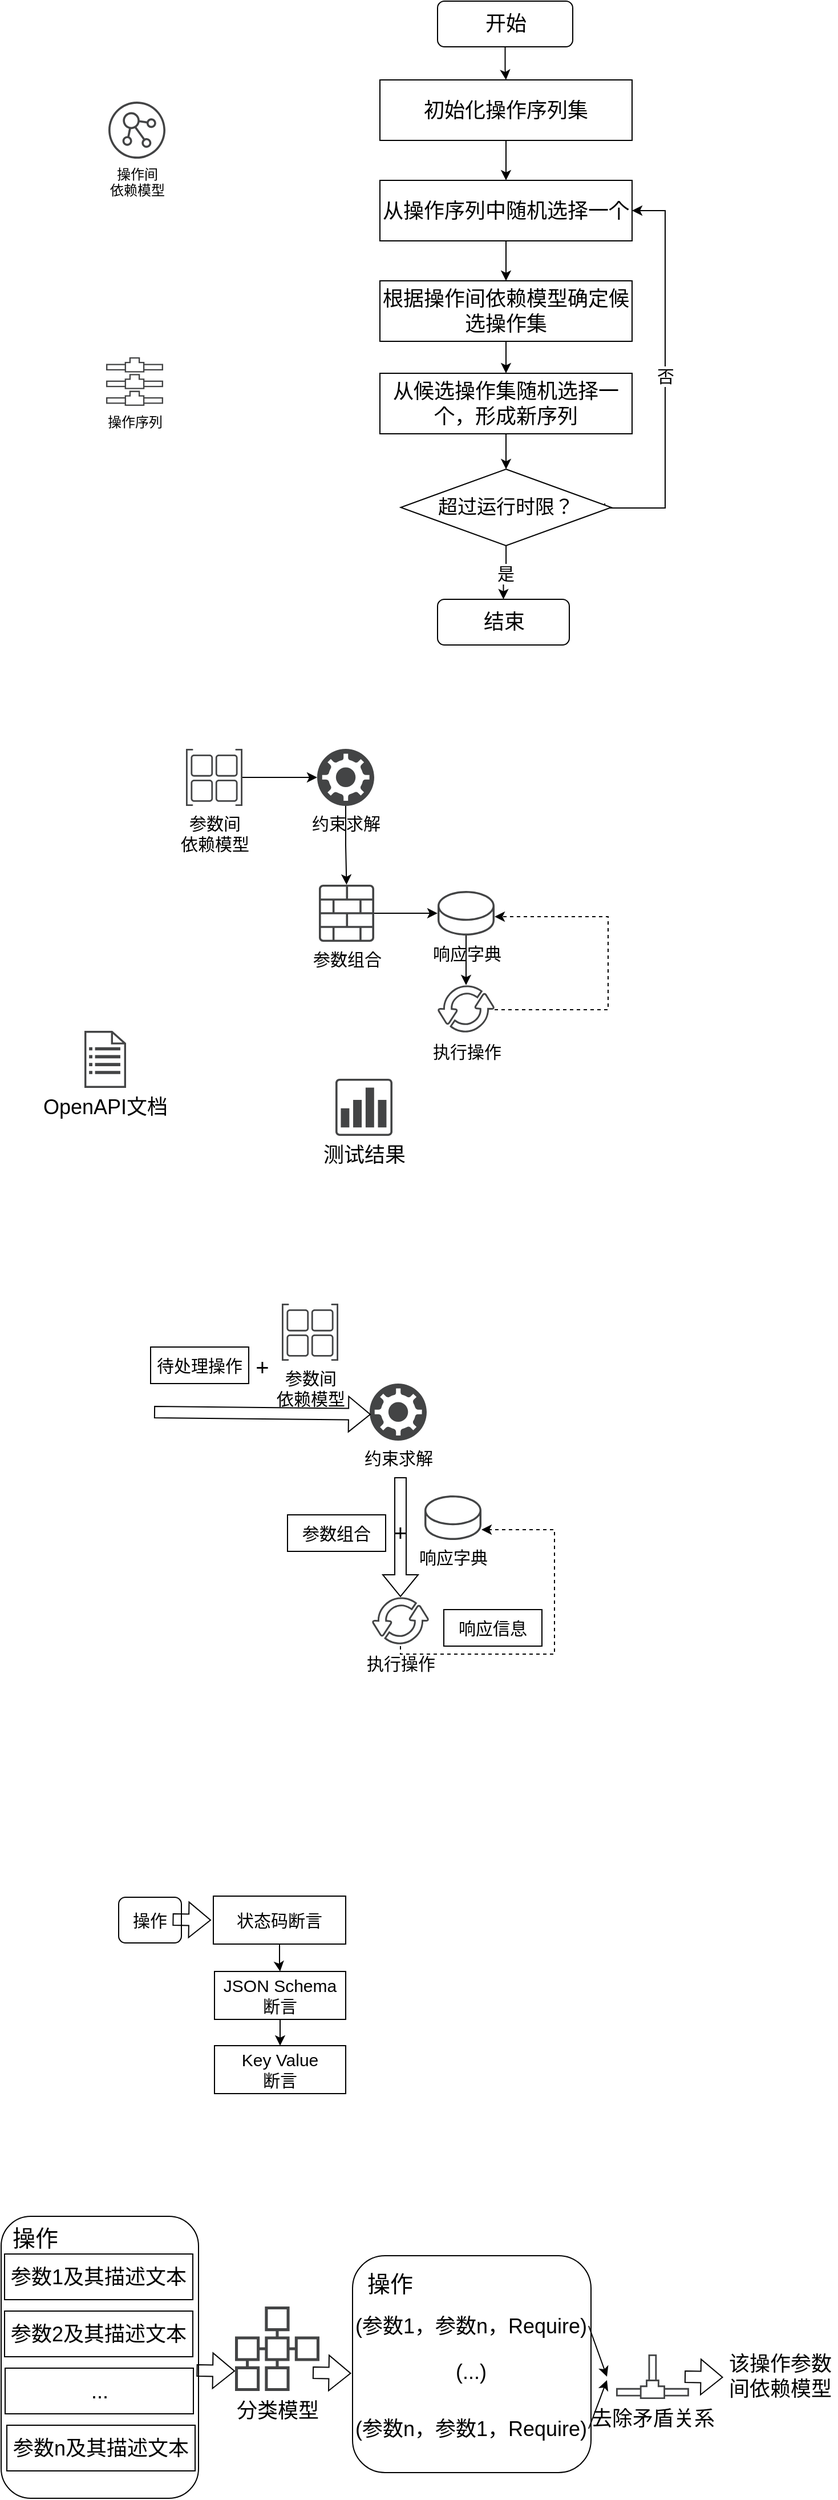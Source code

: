 <mxfile version="18.0.2" type="github">
  <diagram id="qcw5w06dxHw6riU8rMZ6" name="第 1 页">
    <mxGraphModel dx="985" dy="513" grid="0" gridSize="10" guides="1" tooltips="1" connect="1" arrows="1" fold="1" page="1" pageScale="1" pageWidth="827" pageHeight="1169" math="0" shadow="0">
      <root>
        <mxCell id="0" />
        <mxCell id="1" parent="0" />
        <mxCell id="fodWNSY7NhRpLWuz4Wl4-1" value="操作间&lt;br&gt;依赖模型" style="sketch=0;pointerEvents=1;shadow=0;dashed=0;html=1;strokeColor=none;fillColor=#434445;aspect=fixed;labelPosition=center;verticalLabelPosition=bottom;verticalAlign=top;align=center;outlineConnect=0;shape=mxgraph.vvd.nsx_controller;" vertex="1" parent="1">
          <mxGeometry x="156" y="173" width="50" height="50" as="geometry" />
        </mxCell>
        <mxCell id="fodWNSY7NhRpLWuz4Wl4-2" value="操作序列" style="sketch=0;pointerEvents=1;shadow=0;dashed=0;html=1;strokeColor=none;fillColor=#434445;aspect=fixed;labelPosition=center;verticalLabelPosition=bottom;verticalAlign=top;align=center;outlineConnect=0;shape=mxgraph.vvd.edge_gateway;" vertex="1" parent="1">
          <mxGeometry x="154" y="397" width="50" height="42.5" as="geometry" />
        </mxCell>
        <mxCell id="fodWNSY7NhRpLWuz4Wl4-9" value="" style="edgeStyle=orthogonalEdgeStyle;rounded=0;orthogonalLoop=1;jettySize=auto;html=1;" edge="1" parent="1" source="fodWNSY7NhRpLWuz4Wl4-4" target="fodWNSY7NhRpLWuz4Wl4-6">
          <mxGeometry relative="1" as="geometry" />
        </mxCell>
        <mxCell id="fodWNSY7NhRpLWuz4Wl4-4" value="初始化操作序列集" style="rounded=0;whiteSpace=wrap;html=1;fontSize=18;" vertex="1" parent="1">
          <mxGeometry x="394" y="154" width="221" height="53" as="geometry" />
        </mxCell>
        <mxCell id="fodWNSY7NhRpLWuz4Wl4-10" value="" style="edgeStyle=orthogonalEdgeStyle;rounded=0;orthogonalLoop=1;jettySize=auto;html=1;entryX=0.5;entryY=0;entryDx=0;entryDy=0;" edge="1" parent="1" source="fodWNSY7NhRpLWuz4Wl4-6" target="fodWNSY7NhRpLWuz4Wl4-7">
          <mxGeometry relative="1" as="geometry" />
        </mxCell>
        <mxCell id="fodWNSY7NhRpLWuz4Wl4-6" value="从操作序列中随机选择一个" style="rounded=0;whiteSpace=wrap;html=1;fontSize=18;" vertex="1" parent="1">
          <mxGeometry x="394" y="242" width="221" height="53" as="geometry" />
        </mxCell>
        <mxCell id="fodWNSY7NhRpLWuz4Wl4-11" value="" style="edgeStyle=orthogonalEdgeStyle;rounded=0;orthogonalLoop=1;jettySize=auto;html=1;" edge="1" parent="1" source="fodWNSY7NhRpLWuz4Wl4-7" target="fodWNSY7NhRpLWuz4Wl4-8">
          <mxGeometry relative="1" as="geometry" />
        </mxCell>
        <mxCell id="fodWNSY7NhRpLWuz4Wl4-7" value="根据操作间依赖模型确定候选操作集" style="rounded=0;whiteSpace=wrap;html=1;fontSize=18;" vertex="1" parent="1">
          <mxGeometry x="394" y="330" width="221" height="53" as="geometry" />
        </mxCell>
        <mxCell id="fodWNSY7NhRpLWuz4Wl4-13" value="" style="edgeStyle=orthogonalEdgeStyle;rounded=0;orthogonalLoop=1;jettySize=auto;html=1;" edge="1" parent="1" source="fodWNSY7NhRpLWuz4Wl4-8" target="fodWNSY7NhRpLWuz4Wl4-12">
          <mxGeometry relative="1" as="geometry" />
        </mxCell>
        <mxCell id="fodWNSY7NhRpLWuz4Wl4-8" value="从候选操作集随机选择一个，形成新序列" style="rounded=0;whiteSpace=wrap;html=1;fontSize=18;" vertex="1" parent="1">
          <mxGeometry x="394" y="411" width="221" height="53" as="geometry" />
        </mxCell>
        <mxCell id="fodWNSY7NhRpLWuz4Wl4-17" value="是" style="edgeStyle=orthogonalEdgeStyle;rounded=0;orthogonalLoop=1;jettySize=auto;html=1;fontSize=15;" edge="1" parent="1" source="fodWNSY7NhRpLWuz4Wl4-12" target="fodWNSY7NhRpLWuz4Wl4-16">
          <mxGeometry relative="1" as="geometry" />
        </mxCell>
        <mxCell id="fodWNSY7NhRpLWuz4Wl4-20" value="否" style="edgeStyle=orthogonalEdgeStyle;rounded=0;orthogonalLoop=1;jettySize=auto;html=1;entryX=1;entryY=0.5;entryDx=0;entryDy=0;exitX=0.969;exitY=0.448;exitDx=0;exitDy=0;exitPerimeter=0;fontSize=15;" edge="1" parent="1" source="fodWNSY7NhRpLWuz4Wl4-12" target="fodWNSY7NhRpLWuz4Wl4-6">
          <mxGeometry relative="1" as="geometry">
            <Array as="points">
              <mxPoint x="591" y="529" />
              <mxPoint x="644" y="529" />
              <mxPoint x="644" y="269" />
            </Array>
          </mxGeometry>
        </mxCell>
        <mxCell id="fodWNSY7NhRpLWuz4Wl4-12" value="超过运行时限？" style="rhombus;whiteSpace=wrap;html=1;rounded=0;fontSize=17;" vertex="1" parent="1">
          <mxGeometry x="412.25" y="495" width="184.5" height="67" as="geometry" />
        </mxCell>
        <mxCell id="fodWNSY7NhRpLWuz4Wl4-16" value="结束" style="rounded=1;whiteSpace=wrap;html=1;fontSize=18;" vertex="1" parent="1">
          <mxGeometry x="444.5" y="609" width="115.5" height="40" as="geometry" />
        </mxCell>
        <mxCell id="fodWNSY7NhRpLWuz4Wl4-19" value="" style="edgeStyle=orthogonalEdgeStyle;rounded=0;orthogonalLoop=1;jettySize=auto;html=1;" edge="1" parent="1" source="fodWNSY7NhRpLWuz4Wl4-18" target="fodWNSY7NhRpLWuz4Wl4-4">
          <mxGeometry relative="1" as="geometry" />
        </mxCell>
        <mxCell id="fodWNSY7NhRpLWuz4Wl4-18" value="开始" style="rounded=1;whiteSpace=wrap;html=1;fontSize=18;" vertex="1" parent="1">
          <mxGeometry x="444.5" y="85" width="118.5" height="40" as="geometry" />
        </mxCell>
        <mxCell id="fodWNSY7NhRpLWuz4Wl4-21" value="操作" style="rounded=1;whiteSpace=wrap;html=1;fontSize=15;" vertex="1" parent="1">
          <mxGeometry x="165" y="1746" width="55" height="40" as="geometry" />
        </mxCell>
        <mxCell id="fodWNSY7NhRpLWuz4Wl4-22" value="" style="shape=flexArrow;endArrow=classic;html=1;rounded=0;fontSize=15;" edge="1" parent="1">
          <mxGeometry width="50" height="50" relative="1" as="geometry">
            <mxPoint x="212.25" y="1765.5" as="sourcePoint" />
            <mxPoint x="246" y="1766" as="targetPoint" />
          </mxGeometry>
        </mxCell>
        <mxCell id="fodWNSY7NhRpLWuz4Wl4-30" value="" style="edgeStyle=orthogonalEdgeStyle;rounded=0;orthogonalLoop=1;jettySize=auto;html=1;fontSize=15;" edge="1" parent="1" source="fodWNSY7NhRpLWuz4Wl4-23" target="fodWNSY7NhRpLWuz4Wl4-27">
          <mxGeometry relative="1" as="geometry" />
        </mxCell>
        <mxCell id="fodWNSY7NhRpLWuz4Wl4-23" value="状态码断言" style="rounded=0;whiteSpace=wrap;html=1;fontSize=15;" vertex="1" parent="1">
          <mxGeometry x="248" y="1745" width="116" height="42" as="geometry" />
        </mxCell>
        <mxCell id="fodWNSY7NhRpLWuz4Wl4-26" value="Key Value&lt;br&gt;断言" style="rounded=0;whiteSpace=wrap;html=1;fontSize=15;" vertex="1" parent="1">
          <mxGeometry x="249" y="1876" width="115" height="42" as="geometry" />
        </mxCell>
        <mxCell id="fodWNSY7NhRpLWuz4Wl4-31" value="" style="edgeStyle=orthogonalEdgeStyle;rounded=0;orthogonalLoop=1;jettySize=auto;html=1;fontSize=15;" edge="1" parent="1" source="fodWNSY7NhRpLWuz4Wl4-27" target="fodWNSY7NhRpLWuz4Wl4-26">
          <mxGeometry relative="1" as="geometry" />
        </mxCell>
        <mxCell id="fodWNSY7NhRpLWuz4Wl4-27" value="JSON Schema&lt;br&gt;断言" style="rounded=0;whiteSpace=wrap;html=1;fontSize=15;" vertex="1" parent="1">
          <mxGeometry x="249" y="1811" width="115" height="42" as="geometry" />
        </mxCell>
        <mxCell id="fodWNSY7NhRpLWuz4Wl4-37" value="" style="edgeStyle=orthogonalEdgeStyle;rounded=0;orthogonalLoop=1;jettySize=auto;html=1;fontSize=15;" edge="1" parent="1" source="fodWNSY7NhRpLWuz4Wl4-32" target="fodWNSY7NhRpLWuz4Wl4-35">
          <mxGeometry relative="1" as="geometry" />
        </mxCell>
        <mxCell id="fodWNSY7NhRpLWuz4Wl4-32" value="参数间&lt;br&gt;依赖模型" style="sketch=0;pointerEvents=1;shadow=0;dashed=0;html=1;strokeColor=none;fillColor=#434445;aspect=fixed;labelPosition=center;verticalLabelPosition=bottom;verticalAlign=top;align=center;outlineConnect=0;shape=mxgraph.vvd.site_container;fontSize=15;" vertex="1" parent="1">
          <mxGeometry x="224" y="740" width="49.5" height="50" as="geometry" />
        </mxCell>
        <mxCell id="fodWNSY7NhRpLWuz4Wl4-39" value="" style="edgeStyle=orthogonalEdgeStyle;rounded=0;orthogonalLoop=1;jettySize=auto;html=1;fontSize=15;" edge="1" parent="1" source="fodWNSY7NhRpLWuz4Wl4-33" target="fodWNSY7NhRpLWuz4Wl4-36">
          <mxGeometry relative="1" as="geometry" />
        </mxCell>
        <mxCell id="fodWNSY7NhRpLWuz4Wl4-33" value="参数组合" style="sketch=0;pointerEvents=1;shadow=0;dashed=0;html=1;strokeColor=none;fillColor=#434445;aspect=fixed;labelPosition=center;verticalLabelPosition=bottom;verticalAlign=top;align=center;outlineConnect=0;shape=mxgraph.vvd.logical_firewall;fontSize=15;" vertex="1" parent="1">
          <mxGeometry x="340.5" y="859" width="48.5" height="50" as="geometry" />
        </mxCell>
        <mxCell id="fodWNSY7NhRpLWuz4Wl4-38" value="" style="edgeStyle=orthogonalEdgeStyle;rounded=0;orthogonalLoop=1;jettySize=auto;html=1;fontSize=15;" edge="1" parent="1" source="fodWNSY7NhRpLWuz4Wl4-35" target="fodWNSY7NhRpLWuz4Wl4-33">
          <mxGeometry relative="1" as="geometry" />
        </mxCell>
        <mxCell id="fodWNSY7NhRpLWuz4Wl4-35" value="约束求解" style="sketch=0;pointerEvents=1;shadow=0;dashed=0;html=1;strokeColor=none;fillColor=#434445;aspect=fixed;labelPosition=center;verticalLabelPosition=bottom;verticalAlign=top;align=center;outlineConnect=0;shape=mxgraph.vvd.vrealize_automation;fontSize=15;" vertex="1" parent="1">
          <mxGeometry x="339" y="740" width="50" height="50" as="geometry" />
        </mxCell>
        <mxCell id="fodWNSY7NhRpLWuz4Wl4-41" value="" style="edgeStyle=orthogonalEdgeStyle;rounded=0;orthogonalLoop=1;jettySize=auto;html=1;fontSize=15;" edge="1" parent="1" source="fodWNSY7NhRpLWuz4Wl4-36" target="fodWNSY7NhRpLWuz4Wl4-40">
          <mxGeometry relative="1" as="geometry" />
        </mxCell>
        <mxCell id="fodWNSY7NhRpLWuz4Wl4-36" value="响应字典" style="sketch=0;pointerEvents=1;shadow=0;dashed=0;html=1;strokeColor=none;fillColor=#434445;aspect=fixed;labelPosition=center;verticalLabelPosition=bottom;verticalAlign=top;align=center;outlineConnect=0;shape=mxgraph.vvd.datastore;fontSize=15;" vertex="1" parent="1">
          <mxGeometry x="444.5" y="864.5" width="50" height="39" as="geometry" />
        </mxCell>
        <mxCell id="fodWNSY7NhRpLWuz4Wl4-42" style="edgeStyle=orthogonalEdgeStyle;rounded=0;orthogonalLoop=1;jettySize=auto;html=1;fontSize=15;dashed=1;" edge="1" parent="1" source="fodWNSY7NhRpLWuz4Wl4-40" target="fodWNSY7NhRpLWuz4Wl4-36">
          <mxGeometry relative="1" as="geometry">
            <mxPoint x="565" y="856.167" as="targetPoint" />
            <Array as="points">
              <mxPoint x="594" y="969" />
              <mxPoint x="594" y="887" />
            </Array>
          </mxGeometry>
        </mxCell>
        <mxCell id="fodWNSY7NhRpLWuz4Wl4-40" value="执行操作" style="sketch=0;pointerEvents=1;shadow=0;dashed=0;html=1;strokeColor=none;fillColor=#434445;aspect=fixed;labelPosition=center;verticalLabelPosition=bottom;verticalAlign=top;align=center;outlineConnect=0;shape=mxgraph.vvd.business_continuity_data_protection;fontSize=15;" vertex="1" parent="1">
          <mxGeometry x="444.5" y="947" width="50" height="43" as="geometry" />
        </mxCell>
        <mxCell id="fodWNSY7NhRpLWuz4Wl4-43" value="待处理操作" style="rounded=0;whiteSpace=wrap;html=1;fontSize=15;" vertex="1" parent="1">
          <mxGeometry x="193" y="1264" width="86" height="32" as="geometry" />
        </mxCell>
        <mxCell id="fodWNSY7NhRpLWuz4Wl4-44" value="参数间&lt;br&gt;依赖模型" style="sketch=0;pointerEvents=1;shadow=0;dashed=0;html=1;strokeColor=none;fillColor=#434445;aspect=fixed;labelPosition=center;verticalLabelPosition=bottom;verticalAlign=top;align=center;outlineConnect=0;shape=mxgraph.vvd.site_container;fontSize=15;" vertex="1" parent="1">
          <mxGeometry x="308" y="1226" width="49.5" height="50" as="geometry" />
        </mxCell>
        <mxCell id="fodWNSY7NhRpLWuz4Wl4-45" value="约束求解" style="sketch=0;pointerEvents=1;shadow=0;dashed=0;html=1;strokeColor=none;fillColor=#434445;aspect=fixed;labelPosition=center;verticalLabelPosition=bottom;verticalAlign=top;align=center;outlineConnect=0;shape=mxgraph.vvd.vrealize_automation;fontSize=15;" vertex="1" parent="1">
          <mxGeometry x="385" y="1296" width="50" height="50" as="geometry" />
        </mxCell>
        <mxCell id="fodWNSY7NhRpLWuz4Wl4-46" value="" style="shape=flexArrow;endArrow=classic;html=1;rounded=0;fontSize=15;" edge="1" parent="1">
          <mxGeometry width="50" height="50" relative="1" as="geometry">
            <mxPoint x="196" y="1321" as="sourcePoint" />
            <mxPoint x="386" y="1323" as="targetPoint" />
          </mxGeometry>
        </mxCell>
        <mxCell id="fodWNSY7NhRpLWuz4Wl4-47" value="+" style="text;html=1;strokeColor=none;fillColor=none;align=center;verticalAlign=middle;whiteSpace=wrap;rounded=0;fontSize=20;" vertex="1" parent="1">
          <mxGeometry x="261" y="1266" width="60" height="30" as="geometry" />
        </mxCell>
        <mxCell id="fodWNSY7NhRpLWuz4Wl4-48" value="响应字典" style="sketch=0;pointerEvents=1;shadow=0;dashed=0;html=1;strokeColor=none;fillColor=#434445;aspect=fixed;labelPosition=center;verticalLabelPosition=bottom;verticalAlign=top;align=center;outlineConnect=0;shape=mxgraph.vvd.datastore;fontSize=15;" vertex="1" parent="1">
          <mxGeometry x="433" y="1394" width="50" height="39" as="geometry" />
        </mxCell>
        <mxCell id="fodWNSY7NhRpLWuz4Wl4-49" value="" style="shape=flexArrow;endArrow=classic;html=1;rounded=0;fontSize=15;" edge="1" parent="1">
          <mxGeometry width="50" height="50" relative="1" as="geometry">
            <mxPoint x="412.0" y="1378" as="sourcePoint" />
            <mxPoint x="412" y="1483" as="targetPoint" />
          </mxGeometry>
        </mxCell>
        <mxCell id="fodWNSY7NhRpLWuz4Wl4-50" value="+" style="text;html=1;strokeColor=none;fillColor=none;align=center;verticalAlign=middle;whiteSpace=wrap;rounded=0;fontSize=20;" vertex="1" parent="1">
          <mxGeometry x="382" y="1411" width="60" height="30" as="geometry" />
        </mxCell>
        <mxCell id="fodWNSY7NhRpLWuz4Wl4-51" value="参数组合" style="rounded=0;whiteSpace=wrap;html=1;fontSize=15;" vertex="1" parent="1">
          <mxGeometry x="313" y="1411" width="86" height="32" as="geometry" />
        </mxCell>
        <mxCell id="fodWNSY7NhRpLWuz4Wl4-53" style="edgeStyle=orthogonalEdgeStyle;rounded=0;orthogonalLoop=1;jettySize=auto;html=1;fontSize=20;dashed=1;" edge="1" parent="1" source="fodWNSY7NhRpLWuz4Wl4-52" target="fodWNSY7NhRpLWuz4Wl4-48">
          <mxGeometry relative="1" as="geometry">
            <mxPoint x="526.833" y="1424.167" as="targetPoint" />
            <Array as="points">
              <mxPoint x="412" y="1533" />
              <mxPoint x="547" y="1533" />
              <mxPoint x="547" y="1424" />
            </Array>
          </mxGeometry>
        </mxCell>
        <mxCell id="fodWNSY7NhRpLWuz4Wl4-52" value="执行操作" style="sketch=0;pointerEvents=1;shadow=0;dashed=0;html=1;strokeColor=none;fillColor=#434445;aspect=fixed;labelPosition=center;verticalLabelPosition=bottom;verticalAlign=top;align=center;outlineConnect=0;shape=mxgraph.vvd.business_continuity_data_protection;fontSize=15;" vertex="1" parent="1">
          <mxGeometry x="387" y="1483" width="50" height="43" as="geometry" />
        </mxCell>
        <mxCell id="fodWNSY7NhRpLWuz4Wl4-54" value="响应信息" style="rounded=0;whiteSpace=wrap;html=1;fontSize=15;" vertex="1" parent="1">
          <mxGeometry x="450" y="1494" width="86" height="32" as="geometry" />
        </mxCell>
        <mxCell id="fodWNSY7NhRpLWuz4Wl4-55" value="" style="rounded=1;whiteSpace=wrap;html=1;fontSize=20;" vertex="1" parent="1">
          <mxGeometry x="62" y="2025.5" width="173" height="247" as="geometry" />
        </mxCell>
        <mxCell id="fodWNSY7NhRpLWuz4Wl4-56" value="操作" style="text;html=1;strokeColor=none;fillColor=none;align=center;verticalAlign=middle;whiteSpace=wrap;rounded=0;fontSize=20;" vertex="1" parent="1">
          <mxGeometry x="62" y="2028.5" width="60" height="30" as="geometry" />
        </mxCell>
        <mxCell id="fodWNSY7NhRpLWuz4Wl4-57" value="参数1及其描述文本" style="rounded=0;whiteSpace=wrap;html=1;fontSize=18;" vertex="1" parent="1">
          <mxGeometry x="65" y="2058.5" width="165" height="40" as="geometry" />
        </mxCell>
        <mxCell id="fodWNSY7NhRpLWuz4Wl4-58" value="参数2及其描述文本" style="rounded=0;whiteSpace=wrap;html=1;fontSize=18;" vertex="1" parent="1">
          <mxGeometry x="65" y="2108.5" width="165" height="40" as="geometry" />
        </mxCell>
        <mxCell id="fodWNSY7NhRpLWuz4Wl4-59" value="参数n及其描述文本" style="rounded=0;whiteSpace=wrap;html=1;fontSize=18;" vertex="1" parent="1">
          <mxGeometry x="67" y="2208.5" width="165" height="40" as="geometry" />
        </mxCell>
        <mxCell id="fodWNSY7NhRpLWuz4Wl4-60" value="..." style="rounded=0;whiteSpace=wrap;html=1;fontSize=18;" vertex="1" parent="1">
          <mxGeometry x="65.5" y="2158.5" width="165" height="40" as="geometry" />
        </mxCell>
        <mxCell id="fodWNSY7NhRpLWuz4Wl4-61" value="分类模型" style="sketch=0;pointerEvents=1;shadow=0;dashed=0;html=1;strokeColor=none;fillColor=#434445;aspect=fixed;labelPosition=center;verticalLabelPosition=bottom;verticalAlign=top;align=center;outlineConnect=0;shape=mxgraph.vvd.nfvo;fontSize=18;" vertex="1" parent="1">
          <mxGeometry x="267" y="2104.5" width="74" height="74" as="geometry" />
        </mxCell>
        <mxCell id="fodWNSY7NhRpLWuz4Wl4-62" value="" style="shape=flexArrow;endArrow=classic;html=1;rounded=0;fontSize=15;" edge="1" parent="1">
          <mxGeometry width="50" height="50" relative="1" as="geometry">
            <mxPoint x="233.25" y="2160.5" as="sourcePoint" />
            <mxPoint x="267" y="2161" as="targetPoint" />
          </mxGeometry>
        </mxCell>
        <mxCell id="fodWNSY7NhRpLWuz4Wl4-63" value="" style="shape=flexArrow;endArrow=classic;html=1;rounded=0;fontSize=15;" edge="1" parent="1">
          <mxGeometry width="50" height="50" relative="1" as="geometry">
            <mxPoint x="335" y="2162.5" as="sourcePoint" />
            <mxPoint x="368.75" y="2163" as="targetPoint" />
          </mxGeometry>
        </mxCell>
        <mxCell id="fodWNSY7NhRpLWuz4Wl4-64" value="" style="rounded=1;whiteSpace=wrap;html=1;fontSize=20;" vertex="1" parent="1">
          <mxGeometry x="370" y="2060" width="209" height="190" as="geometry" />
        </mxCell>
        <mxCell id="fodWNSY7NhRpLWuz4Wl4-65" value="操作" style="text;html=1;strokeColor=none;fillColor=none;align=center;verticalAlign=middle;whiteSpace=wrap;rounded=0;fontSize=20;" vertex="1" parent="1">
          <mxGeometry x="373" y="2068.5" width="60" height="30" as="geometry" />
        </mxCell>
        <mxCell id="fodWNSY7NhRpLWuz4Wl4-66" value="(参数1，参数n，Require)" style="text;html=1;strokeColor=none;fillColor=none;align=center;verticalAlign=middle;whiteSpace=wrap;rounded=0;fontSize=18;" vertex="1" parent="1">
          <mxGeometry x="371" y="2106.5" width="206" height="30" as="geometry" />
        </mxCell>
        <mxCell id="fodWNSY7NhRpLWuz4Wl4-67" value="(参数n，参数1，Require)" style="text;html=1;strokeColor=none;fillColor=none;align=center;verticalAlign=middle;whiteSpace=wrap;rounded=0;fontSize=18;" vertex="1" parent="1">
          <mxGeometry x="371" y="2196.5" width="206" height="30" as="geometry" />
        </mxCell>
        <mxCell id="fodWNSY7NhRpLWuz4Wl4-68" value="(...)" style="text;html=1;strokeColor=none;fillColor=none;align=center;verticalAlign=middle;whiteSpace=wrap;rounded=0;fontSize=18;" vertex="1" parent="1">
          <mxGeometry x="371" y="2146.5" width="206" height="30" as="geometry" />
        </mxCell>
        <mxCell id="fodWNSY7NhRpLWuz4Wl4-69" value="" style="endArrow=classic;html=1;rounded=0;fontSize=18;exitX=1;exitY=0.5;exitDx=0;exitDy=0;" edge="1" parent="1" source="fodWNSY7NhRpLWuz4Wl4-66">
          <mxGeometry width="50" height="50" relative="1" as="geometry">
            <mxPoint x="613" y="2102.5" as="sourcePoint" />
            <mxPoint x="593" y="2166" as="targetPoint" />
          </mxGeometry>
        </mxCell>
        <mxCell id="fodWNSY7NhRpLWuz4Wl4-70" value="" style="endArrow=classic;html=1;rounded=0;fontSize=18;exitX=1;exitY=0.5;exitDx=0;exitDy=0;" edge="1" parent="1" source="fodWNSY7NhRpLWuz4Wl4-67">
          <mxGeometry width="50" height="50" relative="1" as="geometry">
            <mxPoint x="587" y="2106.5" as="sourcePoint" />
            <mxPoint x="593" y="2169" as="targetPoint" />
          </mxGeometry>
        </mxCell>
        <mxCell id="fodWNSY7NhRpLWuz4Wl4-71" value="去除矛盾关系" style="sketch=0;pointerEvents=1;shadow=0;dashed=0;html=1;strokeColor=none;fillColor=#434445;aspect=fixed;labelPosition=center;verticalLabelPosition=bottom;verticalAlign=top;align=center;outlineConnect=0;shape=mxgraph.vvd.networks;fontSize=18;" vertex="1" parent="1">
          <mxGeometry x="601" y="2146.5" width="63.93" height="39" as="geometry" />
        </mxCell>
        <mxCell id="fodWNSY7NhRpLWuz4Wl4-73" value="" style="shape=flexArrow;endArrow=classic;html=1;rounded=0;fontSize=15;" edge="1" parent="1">
          <mxGeometry width="50" height="50" relative="1" as="geometry">
            <mxPoint x="661.0" y="2166" as="sourcePoint" />
            <mxPoint x="694.75" y="2166.5" as="targetPoint" />
          </mxGeometry>
        </mxCell>
        <mxCell id="fodWNSY7NhRpLWuz4Wl4-74" value="该操作参数间依赖模型" style="text;html=1;strokeColor=none;fillColor=none;align=center;verticalAlign=middle;whiteSpace=wrap;rounded=0;fontSize=18;" vertex="1" parent="1">
          <mxGeometry x="696.07" y="2151" width="98" height="30" as="geometry" />
        </mxCell>
        <mxCell id="fodWNSY7NhRpLWuz4Wl4-75" value="OpenAPI文档" style="sketch=0;pointerEvents=1;shadow=0;dashed=0;html=1;strokeColor=none;fillColor=#434445;aspect=fixed;labelPosition=center;verticalLabelPosition=bottom;verticalAlign=top;align=center;outlineConnect=0;shape=mxgraph.vvd.recovery_plan;fontSize=18;" vertex="1" parent="1">
          <mxGeometry x="135" y="987" width="36.5" height="50" as="geometry" />
        </mxCell>
        <mxCell id="fodWNSY7NhRpLWuz4Wl4-76" value="测试结果" style="sketch=0;pointerEvents=1;shadow=0;dashed=0;html=1;strokeColor=none;fillColor=#434445;aspect=fixed;labelPosition=center;verticalLabelPosition=bottom;verticalAlign=top;align=center;outlineConnect=0;shape=mxgraph.vvd.vrealize_log_insight;fontSize=18;" vertex="1" parent="1">
          <mxGeometry x="355" y="1029" width="50" height="50" as="geometry" />
        </mxCell>
      </root>
    </mxGraphModel>
  </diagram>
</mxfile>
